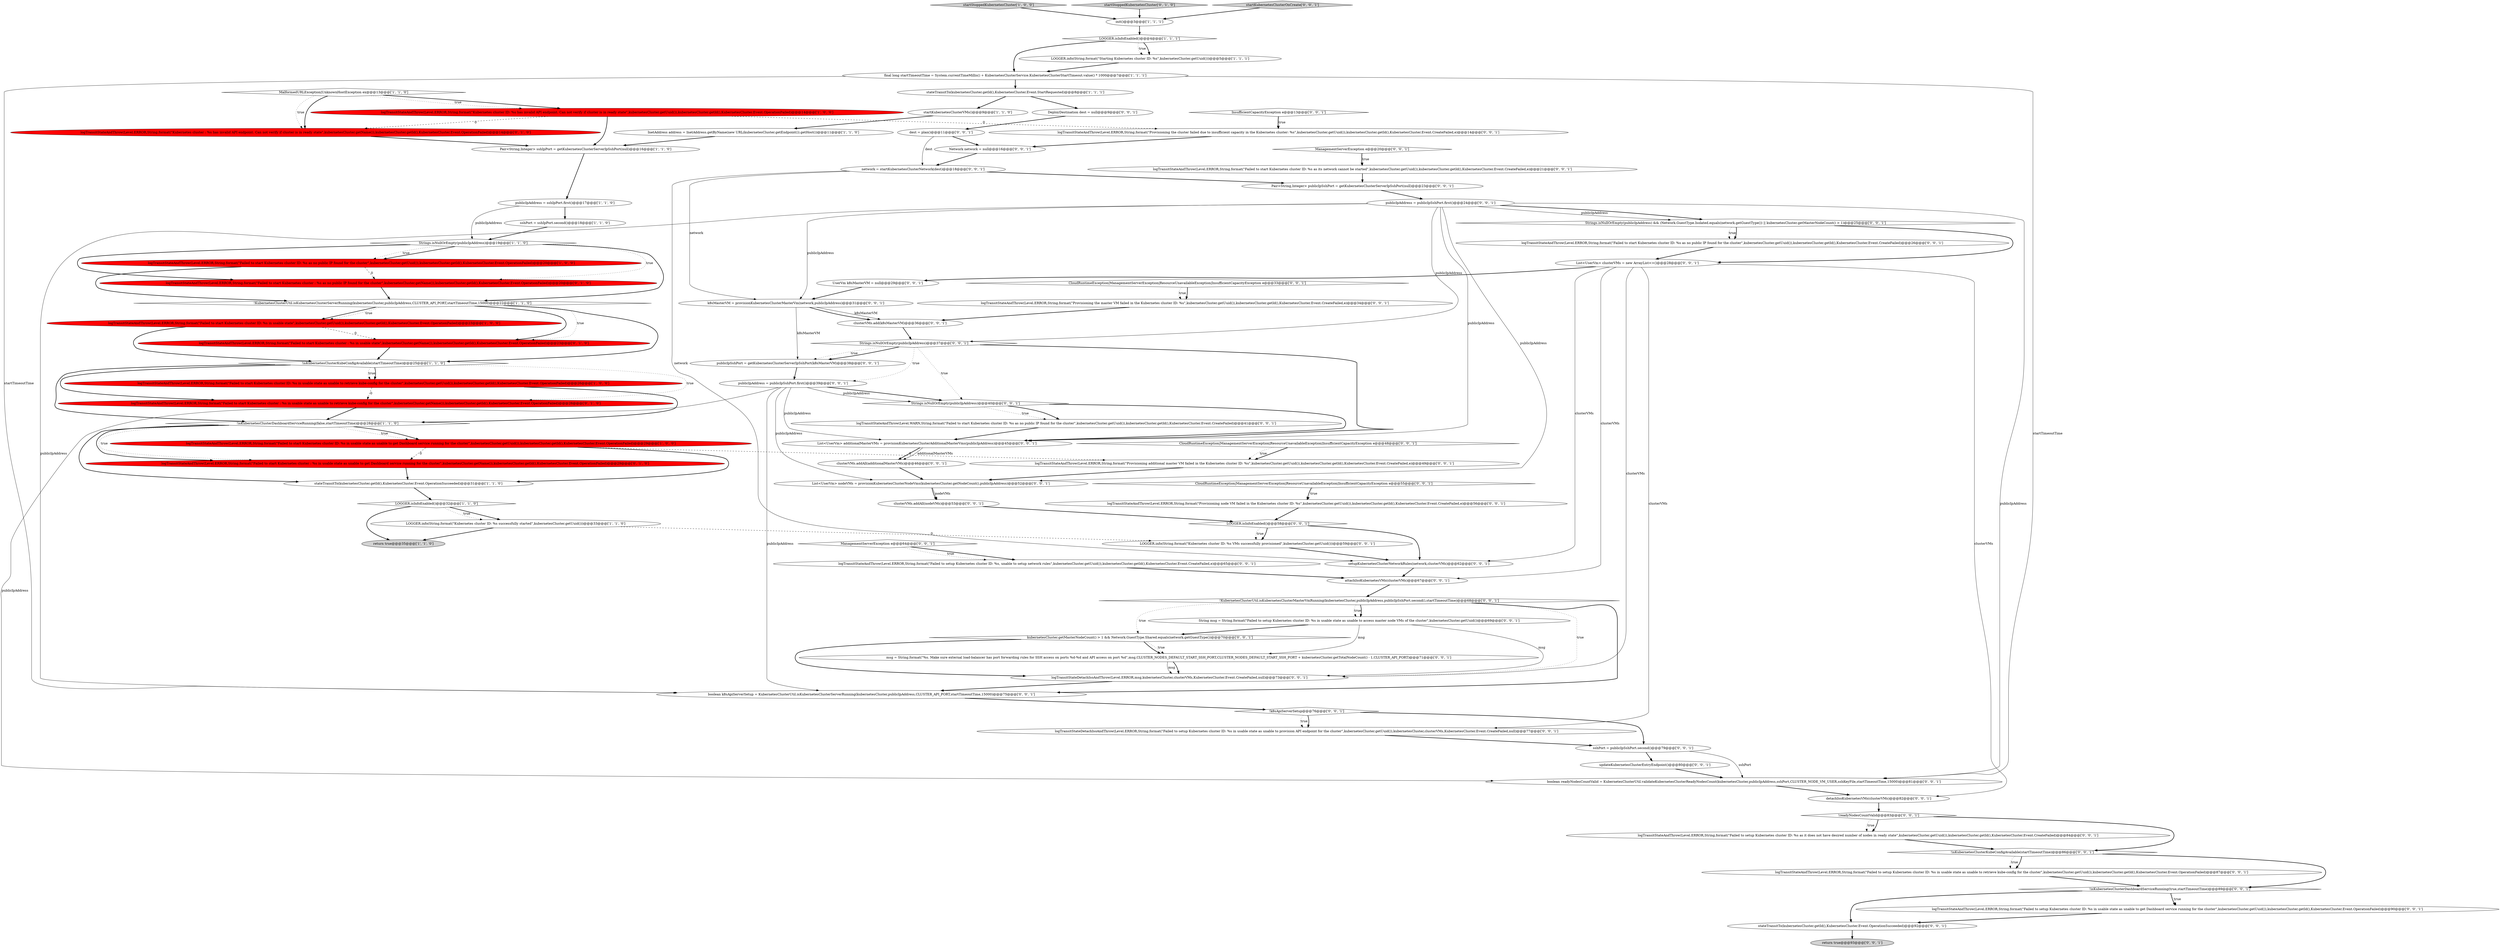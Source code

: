 digraph {
83 [style = filled, label = "attachIsoKubernetesVMs(clusterVMs)@@@67@@@['0', '0', '1']", fillcolor = white, shape = ellipse image = "AAA0AAABBB3BBB"];
85 [style = filled, label = "clusterVMs.add(k8sMasterVM)@@@36@@@['0', '0', '1']", fillcolor = white, shape = ellipse image = "AAA0AAABBB3BBB"];
69 [style = filled, label = "ManagementServerException e@@@20@@@['0', '0', '1']", fillcolor = white, shape = diamond image = "AAA0AAABBB3BBB"];
80 [style = filled, label = "logTransitStateDetachIsoAndThrow(Level.ERROR,msg,kubernetesCluster,clusterVMs,KubernetesCluster.Event.CreateFailed,null)@@@73@@@['0', '0', '1']", fillcolor = white, shape = ellipse image = "AAA0AAABBB3BBB"];
62 [style = filled, label = "logTransitStateAndThrow(Level.ERROR,String.format(\"Failed to setup Kubernetes cluster ID: %s as it does not have desired number of nodes in ready state\",kubernetesCluster.getUuid()),kubernetesCluster.getId(),KubernetesCluster.Event.CreateFailed)@@@84@@@['0', '0', '1']", fillcolor = white, shape = ellipse image = "AAA0AAABBB3BBB"];
23 [style = filled, label = "stateTransitTo(kubernetesCluster.getId(),KubernetesCluster.Event.OperationSucceeded)@@@31@@@['1', '1', '0']", fillcolor = white, shape = ellipse image = "AAA0AAABBB1BBB"];
73 [style = filled, label = "clusterVMs.addAll(nodeVMs)@@@53@@@['0', '0', '1']", fillcolor = white, shape = ellipse image = "AAA0AAABBB3BBB"];
39 [style = filled, label = "CloudRuntimeException|ManagementServerException|ResourceUnavailableException|InsufficientCapacityException e@@@48@@@['0', '0', '1']", fillcolor = white, shape = diamond image = "AAA0AAABBB3BBB"];
76 [style = filled, label = "dest = plan()@@@11@@@['0', '0', '1']", fillcolor = white, shape = ellipse image = "AAA0AAABBB3BBB"];
81 [style = filled, label = "!KubernetesClusterUtil.isKubernetesClusterMasterVmRunning(kubernetesCluster,publicIpAddress,publicIpSshPort.second(),startTimeoutTime)@@@68@@@['0', '0', '1']", fillcolor = white, shape = diamond image = "AAA0AAABBB3BBB"];
78 [style = filled, label = "logTransitStateAndThrow(Level.ERROR,String.format(\"Failed to start Kubernetes cluster ID: %s as its network cannot be started\",kubernetesCluster.getUuid()),kubernetesCluster.getId(),KubernetesCluster.Event.CreateFailed,e)@@@21@@@['0', '0', '1']", fillcolor = white, shape = ellipse image = "AAA0AAABBB3BBB"];
0 [style = filled, label = "!isKubernetesClusterDashboardServiceRunning(false,startTimeoutTime)@@@28@@@['1', '1', '0']", fillcolor = white, shape = diamond image = "AAA0AAABBB1BBB"];
28 [style = filled, label = "logTransitStateAndThrow(Level.ERROR,String.format(\"Failed to start Kubernetes cluster : %s in usable state as unable to get Dashboard service running for the cluster\",kubernetesCluster.getName()),kubernetesCluster.getId(),KubernetesCluster.Event.OperationFailed)@@@29@@@['0', '1', '0']", fillcolor = red, shape = ellipse image = "AAA1AAABBB2BBB"];
44 [style = filled, label = "!k8sApiServerSetup@@@76@@@['0', '0', '1']", fillcolor = white, shape = diamond image = "AAA0AAABBB3BBB"];
74 [style = filled, label = "publicIpAddress = publicIpSshPort.first()@@@39@@@['0', '0', '1']", fillcolor = white, shape = ellipse image = "AAA0AAABBB3BBB"];
61 [style = filled, label = "detachIsoKubernetesVMs(clusterVMs)@@@82@@@['0', '0', '1']", fillcolor = white, shape = ellipse image = "AAA0AAABBB3BBB"];
34 [style = filled, label = "List<UserVm> clusterVMs = new ArrayList<>()@@@28@@@['0', '0', '1']", fillcolor = white, shape = ellipse image = "AAA0AAABBB3BBB"];
7 [style = filled, label = "!KubernetesClusterUtil.isKubernetesClusterServerRunning(kubernetesCluster,publicIpAddress,CLUSTER_API_PORT,startTimeoutTime,15000)@@@22@@@['1', '1', '0']", fillcolor = white, shape = diamond image = "AAA0AAABBB1BBB"];
48 [style = filled, label = "logTransitStateAndThrow(Level.ERROR,String.format(\"Failed to start Kubernetes cluster ID: %s as no public IP found for the cluster\",kubernetesCluster.getUuid()),kubernetesCluster.getId(),KubernetesCluster.Event.CreateFailed)@@@26@@@['0', '0', '1']", fillcolor = white, shape = ellipse image = "AAA0AAABBB3BBB"];
46 [style = filled, label = "clusterVMs.addAll(additionalMasterVMs)@@@46@@@['0', '0', '1']", fillcolor = white, shape = ellipse image = "AAA0AAABBB3BBB"];
64 [style = filled, label = "stateTransitTo(kubernetesCluster.getId(),KubernetesCluster.Event.OperationSucceeded)@@@92@@@['0', '0', '1']", fillcolor = white, shape = ellipse image = "AAA0AAABBB3BBB"];
16 [style = filled, label = "logTransitStateAndThrow(Level.ERROR,String.format(\"Failed to start Kubernetes cluster ID: %s in usable state\",kubernetesCluster.getUuid()),kubernetesCluster.getId(),KubernetesCluster.Event.OperationFailed)@@@23@@@['1', '0', '0']", fillcolor = red, shape = ellipse image = "AAA1AAABBB1BBB"];
10 [style = filled, label = "startStoppedKubernetesCluster['1', '0', '0']", fillcolor = lightgray, shape = diamond image = "AAA0AAABBB1BBB"];
25 [style = filled, label = "logTransitStateAndThrow(Level.ERROR,String.format(\"Failed to start Kubernetes cluster : %s in usable state as unable to retrieve kube-config for the cluster\",kubernetesCluster.getName()),kubernetesCluster.getId(),KubernetesCluster.Event.OperationFailed)@@@26@@@['0', '1', '0']", fillcolor = red, shape = ellipse image = "AAA1AAABBB2BBB"];
79 [style = filled, label = "k8sMasterVM = provisionKubernetesClusterMasterVm(network,publicIpAddress)@@@31@@@['0', '0', '1']", fillcolor = white, shape = ellipse image = "AAA0AAABBB3BBB"];
60 [style = filled, label = "publicIpAddress = publicIpSshPort.first()@@@24@@@['0', '0', '1']", fillcolor = white, shape = ellipse image = "AAA0AAABBB3BBB"];
26 [style = filled, label = "startStoppedKubernetesCluster['0', '1', '0']", fillcolor = lightgray, shape = diamond image = "AAA0AAABBB2BBB"];
37 [style = filled, label = "logTransitStateAndThrow(Level.ERROR,String.format(\"Provisioning the master VM failed in the Kubernetes cluster ID: %s\",kubernetesCluster.getUuid()),kubernetesCluster.getId(),KubernetesCluster.Event.CreateFailed,e)@@@34@@@['0', '0', '1']", fillcolor = white, shape = ellipse image = "AAA0AAABBB3BBB"];
56 [style = filled, label = "DeployDestination dest = null@@@9@@@['0', '0', '1']", fillcolor = white, shape = ellipse image = "AAA0AAABBB3BBB"];
77 [style = filled, label = "InsufficientCapacityException e@@@13@@@['0', '0', '1']", fillcolor = white, shape = diamond image = "AAA0AAABBB3BBB"];
75 [style = filled, label = "startKubernetesClusterOnCreate['0', '0', '1']", fillcolor = lightgray, shape = diamond image = "AAA0AAABBB3BBB"];
63 [style = filled, label = "logTransitStateAndThrow(Level.WARN,String.format(\"Failed to start Kubernetes cluster ID: %s as no public IP found for the cluster\",kubernetesCluster.getUuid()),kubernetesCluster.getId(),KubernetesCluster.Event.CreateFailed)@@@41@@@['0', '0', '1']", fillcolor = white, shape = ellipse image = "AAA0AAABBB3BBB"];
38 [style = filled, label = "Strings.isNullOrEmpty(publicIpAddress) && (Network.GuestType.Isolated.equals(network.getGuestType()) || kubernetesCluster.getMasterNodeCount() > 1)@@@25@@@['0', '0', '1']", fillcolor = white, shape = diamond image = "AAA0AAABBB3BBB"];
4 [style = filled, label = "return true@@@35@@@['1', '1', '0']", fillcolor = lightgray, shape = ellipse image = "AAA0AAABBB1BBB"];
1 [style = filled, label = "MalformedURLException|UnknownHostException ex@@@13@@@['1', '1', '0']", fillcolor = white, shape = diamond image = "AAA0AAABBB1BBB"];
21 [style = filled, label = "init()@@@3@@@['1', '1', '1']", fillcolor = white, shape = ellipse image = "AAA0AAABBB1BBB"];
11 [style = filled, label = "LOGGER.info(String.format(\"Kubernetes cluster ID: %s successfully started\",kubernetesCluster.getUuid()))@@@33@@@['1', '1', '0']", fillcolor = white, shape = ellipse image = "AAA0AAABBB1BBB"];
67 [style = filled, label = "sshPort = publicIpSshPort.second()@@@79@@@['0', '0', '1']", fillcolor = white, shape = ellipse image = "AAA0AAABBB3BBB"];
43 [style = filled, label = "setupKubernetesClusterNetworkRules(network,clusterVMs)@@@62@@@['0', '0', '1']", fillcolor = white, shape = ellipse image = "AAA0AAABBB3BBB"];
22 [style = filled, label = "logTransitStateAndThrow(Level.ERROR,String.format(\"Failed to start Kubernetes cluster ID: %s as no public IP found for the cluster\",kubernetesCluster.getUuid()),kubernetesCluster.getId(),KubernetesCluster.Event.OperationFailed)@@@20@@@['1', '0', '0']", fillcolor = red, shape = ellipse image = "AAA1AAABBB1BBB"];
14 [style = filled, label = "startKubernetesClusterVMs()@@@9@@@['1', '1', '0']", fillcolor = white, shape = ellipse image = "AAA0AAABBB1BBB"];
88 [style = filled, label = "logTransitStateAndThrow(Level.ERROR,String.format(\"Provisioning node VM failed in the Kubernetes cluster ID: %s\",kubernetesCluster.getUuid()),kubernetesCluster.getId(),KubernetesCluster.Event.CreateFailed,e)@@@56@@@['0', '0', '1']", fillcolor = white, shape = ellipse image = "AAA0AAABBB3BBB"];
32 [style = filled, label = "logTransitStateDetachIsoAndThrow(Level.ERROR,String.format(\"Failed to setup Kubernetes cluster ID: %s in usable state as unable to provision API endpoint for the cluster\",kubernetesCluster.getUuid()),kubernetesCluster,clusterVMs,KubernetesCluster.Event.CreateFailed,null)@@@77@@@['0', '0', '1']", fillcolor = white, shape = ellipse image = "AAA0AAABBB3BBB"];
53 [style = filled, label = "msg = String.format(\"%s. Make sure external load-balancer has port forwarding rules for SSH access on ports %d-%d and API access on port %d\",msg,CLUSTER_NODES_DEFAULT_START_SSH_PORT,CLUSTER_NODES_DEFAULT_START_SSH_PORT + kubernetesCluster.getTotalNodeCount() - 1,CLUSTER_API_PORT)@@@71@@@['0', '0', '1']", fillcolor = white, shape = ellipse image = "AAA0AAABBB3BBB"];
47 [style = filled, label = "CloudRuntimeException|ManagementServerException|ResourceUnavailableException|InsufficientCapacityException e@@@33@@@['0', '0', '1']", fillcolor = white, shape = diamond image = "AAA0AAABBB3BBB"];
12 [style = filled, label = "InetAddress address = InetAddress.getByName(new URL(kubernetesCluster.getEndpoint()).getHost())@@@11@@@['1', '1', '0']", fillcolor = white, shape = ellipse image = "AAA0AAABBB1BBB"];
70 [style = filled, label = "String msg = String.format(\"Failed to setup Kubernetes cluster ID: %s in usable state as unable to access master node VMs of the cluster\",kubernetesCluster.getUuid())@@@69@@@['0', '0', '1']", fillcolor = white, shape = ellipse image = "AAA0AAABBB3BBB"];
55 [style = filled, label = "publicIpSshPort = getKubernetesClusterServerIpSshPort(k8sMasterVM)@@@38@@@['0', '0', '1']", fillcolor = white, shape = ellipse image = "AAA0AAABBB3BBB"];
86 [style = filled, label = "network = startKubernetesClusterNetwork(dest)@@@18@@@['0', '0', '1']", fillcolor = white, shape = ellipse image = "AAA0AAABBB3BBB"];
5 [style = filled, label = "final long startTimeoutTime = System.currentTimeMillis() + KubernetesClusterService.KubernetesClusterStartTimeout.value() * 1000@@@7@@@['1', '1', '1']", fillcolor = white, shape = ellipse image = "AAA0AAABBB1BBB"];
87 [style = filled, label = "Strings.isNullOrEmpty(publicIpAddress)@@@37@@@['0', '0', '1']", fillcolor = white, shape = diamond image = "AAA0AAABBB3BBB"];
15 [style = filled, label = "LOGGER.isInfoEnabled()@@@32@@@['1', '1', '0']", fillcolor = white, shape = diamond image = "AAA0AAABBB1BBB"];
29 [style = filled, label = "logTransitStateAndThrow(Level.ERROR,String.format(\"Kubernetes cluster : %s has invalid API endpoint. Can not verify if cluster is in ready state\",kubernetesCluster.getName()),kubernetesCluster.getId(),KubernetesCluster.Event.OperationFailed)@@@14@@@['0', '1', '0']", fillcolor = red, shape = ellipse image = "AAA1AAABBB2BBB"];
13 [style = filled, label = "stateTransitTo(kubernetesCluster.getId(),KubernetesCluster.Event.StartRequested)@@@8@@@['1', '1', '1']", fillcolor = white, shape = ellipse image = "AAA0AAABBB1BBB"];
82 [style = filled, label = "LOGGER.isInfoEnabled()@@@58@@@['0', '0', '1']", fillcolor = white, shape = diamond image = "AAA0AAABBB3BBB"];
49 [style = filled, label = "Strings.isNullOrEmpty(publicIpAddress)@@@40@@@['0', '0', '1']", fillcolor = white, shape = diamond image = "AAA0AAABBB3BBB"];
8 [style = filled, label = "LOGGER.isInfoEnabled()@@@4@@@['1', '1', '1']", fillcolor = white, shape = diamond image = "AAA0AAABBB1BBB"];
51 [style = filled, label = "updateKubernetesClusterEntryEndpoint()@@@80@@@['0', '0', '1']", fillcolor = white, shape = ellipse image = "AAA0AAABBB3BBB"];
30 [style = filled, label = "logTransitStateAndThrow(Level.ERROR,String.format(\"Failed to start Kubernetes cluster : %s as no public IP found for the cluster\",kubernetesCluster.getName()),kubernetesCluster.getId(),KubernetesCluster.Event.OperationFailed)@@@20@@@['0', '1', '0']", fillcolor = red, shape = ellipse image = "AAA1AAABBB2BBB"];
35 [style = filled, label = "logTransitStateAndThrow(Level.ERROR,String.format(\"Failed to setup Kubernetes cluster ID: %s, unable to setup network rules\",kubernetesCluster.getUuid()),kubernetesCluster.getId(),KubernetesCluster.Event.CreateFailed,e)@@@65@@@['0', '0', '1']", fillcolor = white, shape = ellipse image = "AAA0AAABBB3BBB"];
65 [style = filled, label = "Network network = null@@@16@@@['0', '0', '1']", fillcolor = white, shape = ellipse image = "AAA0AAABBB3BBB"];
18 [style = filled, label = "LOGGER.info(String.format(\"Starting Kubernetes cluster ID: %s\",kubernetesCluster.getUuid()))@@@5@@@['1', '1', '1']", fillcolor = white, shape = ellipse image = "AAA0AAABBB1BBB"];
19 [style = filled, label = "logTransitStateAndThrow(Level.ERROR,String.format(\"Failed to start Kubernetes cluster ID: %s in usable state as unable to get Dashboard service running for the cluster\",kubernetesCluster.getUuid()),kubernetesCluster.getId(),KubernetesCluster.Event.OperationFailed)@@@29@@@['1', '0', '0']", fillcolor = red, shape = ellipse image = "AAA1AAABBB1BBB"];
24 [style = filled, label = "logTransitStateAndThrow(Level.ERROR,String.format(\"Failed to start Kubernetes cluster ID: %s in usable state as unable to retrieve kube-config for the cluster\",kubernetesCluster.getUuid()),kubernetesCluster.getId(),KubernetesCluster.Event.OperationFailed)@@@26@@@['1', '0', '0']", fillcolor = red, shape = ellipse image = "AAA1AAABBB1BBB"];
50 [style = filled, label = "LOGGER.info(String.format(\"Kubernetes cluster ID: %s VMs successfully provisioned\",kubernetesCluster.getUuid()))@@@59@@@['0', '0', '1']", fillcolor = white, shape = ellipse image = "AAA0AAABBB3BBB"];
52 [style = filled, label = "return true@@@93@@@['0', '0', '1']", fillcolor = lightgray, shape = ellipse image = "AAA0AAABBB3BBB"];
27 [style = filled, label = "logTransitStateAndThrow(Level.ERROR,String.format(\"Failed to start Kubernetes cluster : %s in usable state\",kubernetesCluster.getName()),kubernetesCluster.getId(),KubernetesCluster.Event.OperationFailed)@@@23@@@['0', '1', '0']", fillcolor = red, shape = ellipse image = "AAA1AAABBB2BBB"];
72 [style = filled, label = "logTransitStateAndThrow(Level.ERROR,String.format(\"Failed to setup Kubernetes cluster ID: %s in usable state as unable to retrieve kube-config for the cluster\",kubernetesCluster.getUuid()),kubernetesCluster.getId(),KubernetesCluster.Event.OperationFailed)@@@87@@@['0', '0', '1']", fillcolor = white, shape = ellipse image = "AAA0AAABBB3BBB"];
33 [style = filled, label = "CloudRuntimeException|ManagementServerException|ResourceUnavailableException|InsufficientCapacityException e@@@55@@@['0', '0', '1']", fillcolor = white, shape = diamond image = "AAA0AAABBB3BBB"];
41 [style = filled, label = "boolean readyNodesCountValid = KubernetesClusterUtil.validateKubernetesClusterReadyNodesCount(kubernetesCluster,publicIpAddress,sshPort,CLUSTER_NODE_VM_USER,sshKeyFile,startTimeoutTime,15000)@@@81@@@['0', '0', '1']", fillcolor = white, shape = ellipse image = "AAA0AAABBB3BBB"];
59 [style = filled, label = "!isKubernetesClusterDashboardServiceRunning(true,startTimeoutTime)@@@89@@@['0', '0', '1']", fillcolor = white, shape = diamond image = "AAA0AAABBB3BBB"];
9 [style = filled, label = "publicIpAddress = sshIpPort.first()@@@17@@@['1', '1', '0']", fillcolor = white, shape = ellipse image = "AAA0AAABBB1BBB"];
17 [style = filled, label = "sshPort = sshIpPort.second()@@@18@@@['1', '1', '0']", fillcolor = white, shape = ellipse image = "AAA0AAABBB1BBB"];
54 [style = filled, label = "UserVm k8sMasterVM = null@@@29@@@['0', '0', '1']", fillcolor = white, shape = ellipse image = "AAA0AAABBB3BBB"];
42 [style = filled, label = "!isKubernetesClusterKubeConfigAvailable(startTimeoutTime)@@@86@@@['0', '0', '1']", fillcolor = white, shape = diamond image = "AAA0AAABBB3BBB"];
58 [style = filled, label = "logTransitStateAndThrow(Level.ERROR,String.format(\"Provisioning additional master VM failed in the Kubernetes cluster ID: %s\",kubernetesCluster.getUuid()),kubernetesCluster.getId(),KubernetesCluster.Event.CreateFailed,e)@@@49@@@['0', '0', '1']", fillcolor = white, shape = ellipse image = "AAA0AAABBB3BBB"];
45 [style = filled, label = "ManagementServerException e@@@64@@@['0', '0', '1']", fillcolor = white, shape = diamond image = "AAA0AAABBB3BBB"];
2 [style = filled, label = "Pair<String,Integer> sshIpPort = getKubernetesClusterServerIpSshPort(null)@@@16@@@['1', '1', '0']", fillcolor = white, shape = ellipse image = "AAA0AAABBB1BBB"];
57 [style = filled, label = "List<UserVm> additionalMasterVMs = provisionKubernetesClusterAdditionalMasterVms(publicIpAddress)@@@45@@@['0', '0', '1']", fillcolor = white, shape = ellipse image = "AAA0AAABBB3BBB"];
84 [style = filled, label = "logTransitStateAndThrow(Level.ERROR,String.format(\"Failed to setup Kubernetes cluster ID: %s in usable state as unable to get Dashboard service running for the cluster\",kubernetesCluster.getUuid()),kubernetesCluster.getId(),KubernetesCluster.Event.OperationFailed)@@@90@@@['0', '0', '1']", fillcolor = white, shape = ellipse image = "AAA0AAABBB3BBB"];
6 [style = filled, label = "logTransitStateAndThrow(Level.ERROR,String.format(\"Kubernetes cluster ID: %s has invalid API endpoint. Can not verify if cluster is in ready state\",kubernetesCluster.getUuid()),kubernetesCluster.getId(),KubernetesCluster.Event.OperationFailed)@@@14@@@['1', '0', '0']", fillcolor = red, shape = ellipse image = "AAA1AAABBB1BBB"];
3 [style = filled, label = "Strings.isNullOrEmpty(publicIpAddress)@@@19@@@['1', '1', '0']", fillcolor = white, shape = diamond image = "AAA0AAABBB1BBB"];
66 [style = filled, label = "!readyNodesCountValid@@@83@@@['0', '0', '1']", fillcolor = white, shape = diamond image = "AAA0AAABBB3BBB"];
71 [style = filled, label = "boolean k8sApiServerSetup = KubernetesClusterUtil.isKubernetesClusterServerRunning(kubernetesCluster,publicIpAddress,CLUSTER_API_PORT,startTimeoutTime,15000)@@@75@@@['0', '0', '1']", fillcolor = white, shape = ellipse image = "AAA0AAABBB3BBB"];
68 [style = filled, label = "List<UserVm> nodeVMs = provisionKubernetesClusterNodeVms(kubernetesCluster.getNodeCount(),publicIpAddress)@@@52@@@['0', '0', '1']", fillcolor = white, shape = ellipse image = "AAA0AAABBB3BBB"];
31 [style = filled, label = "logTransitStateAndThrow(Level.ERROR,String.format(\"Provisioning the cluster failed due to insufficient capacity in the Kubernetes cluster: %s\",kubernetesCluster.getUuid()),kubernetesCluster.getId(),KubernetesCluster.Event.CreateFailed,e)@@@14@@@['0', '0', '1']", fillcolor = white, shape = ellipse image = "AAA0AAABBB3BBB"];
40 [style = filled, label = "kubernetesCluster.getMasterNodeCount() > 1 && Network.GuestType.Shared.equals(network.getGuestType())@@@70@@@['0', '0', '1']", fillcolor = white, shape = diamond image = "AAA0AAABBB3BBB"];
20 [style = filled, label = "!isKubernetesClusterKubeConfigAvailable(startTimeoutTime)@@@25@@@['1', '1', '0']", fillcolor = white, shape = diamond image = "AAA0AAABBB1BBB"];
36 [style = filled, label = "Pair<String,Integer> publicIpSshPort = getKubernetesClusterServerIpSshPort(null)@@@23@@@['0', '0', '1']", fillcolor = white, shape = ellipse image = "AAA0AAABBB3BBB"];
78->36 [style = bold, label=""];
73->82 [style = bold, label=""];
61->66 [style = bold, label=""];
71->44 [style = bold, label=""];
16->27 [style = dashed, label="0"];
87->55 [style = dotted, label="true"];
0->19 [style = dotted, label="true"];
87->49 [style = dotted, label="true"];
37->85 [style = bold, label=""];
20->0 [style = bold, label=""];
21->8 [style = bold, label=""];
34->80 [style = solid, label="clusterVMs"];
47->37 [style = bold, label=""];
66->62 [style = bold, label=""];
33->88 [style = bold, label=""];
47->37 [style = dotted, label="true"];
69->78 [style = bold, label=""];
68->73 [style = bold, label=""];
55->74 [style = bold, label=""];
43->83 [style = bold, label=""];
12->2 [style = bold, label=""];
32->67 [style = bold, label=""];
29->2 [style = bold, label=""];
75->21 [style = bold, label=""];
15->11 [style = bold, label=""];
62->42 [style = bold, label=""];
34->83 [style = solid, label="clusterVMs"];
38->48 [style = dotted, label="true"];
7->16 [style = bold, label=""];
9->3 [style = solid, label="publicIpAddress"];
7->16 [style = dotted, label="true"];
7->27 [style = dotted, label="true"];
33->88 [style = dotted, label="true"];
19->58 [style = dashed, label="0"];
1->6 [style = dotted, label="true"];
86->36 [style = bold, label=""];
49->63 [style = bold, label=""];
70->80 [style = solid, label="msg"];
39->58 [style = bold, label=""];
3->30 [style = bold, label=""];
48->34 [style = bold, label=""];
13->14 [style = bold, label=""];
45->35 [style = bold, label=""];
86->79 [style = solid, label="network"];
59->84 [style = dotted, label="true"];
59->84 [style = bold, label=""];
19->28 [style = dashed, label="0"];
57->46 [style = bold, label=""];
59->64 [style = bold, label=""];
50->43 [style = bold, label=""];
64->52 [style = bold, label=""];
20->24 [style = dotted, label="true"];
0->19 [style = bold, label=""];
8->18 [style = bold, label=""];
24->0 [style = bold, label=""];
34->54 [style = bold, label=""];
3->30 [style = dotted, label="true"];
9->17 [style = bold, label=""];
6->31 [style = dashed, label="0"];
10->21 [style = bold, label=""];
2->9 [style = bold, label=""];
42->72 [style = bold, label=""];
77->31 [style = bold, label=""];
20->25 [style = bold, label=""];
84->64 [style = bold, label=""];
79->85 [style = solid, label="k8sMasterVM"];
22->7 [style = bold, label=""];
81->40 [style = dotted, label="true"];
41->61 [style = bold, label=""];
74->49 [style = solid, label="publicIpAddress"];
6->2 [style = bold, label=""];
34->43 [style = solid, label="clusterVMs"];
60->57 [style = solid, label="publicIpAddress"];
83->81 [style = bold, label=""];
0->23 [style = bold, label=""];
60->87 [style = solid, label="publicIpAddress"];
3->7 [style = bold, label=""];
74->57 [style = solid, label="publicIpAddress"];
68->73 [style = solid, label="nodeVMs"];
30->7 [style = bold, label=""];
44->32 [style = bold, label=""];
34->61 [style = solid, label="clusterVMs"];
74->49 [style = bold, label=""];
46->68 [style = bold, label=""];
8->18 [style = dotted, label="true"];
67->51 [style = bold, label=""];
70->40 [style = bold, label=""];
16->20 [style = bold, label=""];
77->31 [style = dotted, label="true"];
39->58 [style = dotted, label="true"];
27->20 [style = bold, label=""];
60->71 [style = solid, label="publicIpAddress"];
74->41 [style = solid, label="publicIpAddress"];
86->43 [style = solid, label="network"];
25->0 [style = bold, label=""];
35->83 [style = bold, label=""];
81->80 [style = dotted, label="true"];
44->32 [style = dotted, label="true"];
20->25 [style = dotted, label="true"];
40->53 [style = bold, label=""];
24->25 [style = dashed, label="0"];
11->4 [style = bold, label=""];
23->15 [style = bold, label=""];
63->57 [style = bold, label=""];
40->80 [style = bold, label=""];
44->67 [style = bold, label=""];
7->20 [style = bold, label=""];
60->68 [style = solid, label="publicIpAddress"];
38->48 [style = bold, label=""];
60->38 [style = bold, label=""];
72->59 [style = bold, label=""];
79->55 [style = solid, label="k8sMasterVM"];
26->21 [style = bold, label=""];
57->46 [style = solid, label="additionalMasterVMs"];
1->6 [style = bold, label=""];
53->80 [style = bold, label=""];
28->23 [style = bold, label=""];
22->30 [style = dashed, label="0"];
5->13 [style = bold, label=""];
36->60 [style = bold, label=""];
81->70 [style = dotted, label="true"];
38->34 [style = bold, label=""];
15->11 [style = dotted, label="true"];
17->3 [style = bold, label=""];
66->42 [style = bold, label=""];
49->63 [style = dotted, label="true"];
5->71 [style = solid, label="startTimeoutTime"];
53->80 [style = solid, label="msg"];
1->29 [style = bold, label=""];
42->59 [style = bold, label=""];
31->65 [style = bold, label=""];
87->74 [style = dotted, label="true"];
82->50 [style = bold, label=""];
40->53 [style = dotted, label="true"];
42->72 [style = dotted, label="true"];
0->28 [style = dotted, label="true"];
65->86 [style = bold, label=""];
58->68 [style = bold, label=""];
66->62 [style = dotted, label="true"];
60->79 [style = solid, label="publicIpAddress"];
69->78 [style = dotted, label="true"];
54->79 [style = bold, label=""];
80->71 [style = bold, label=""];
11->50 [style = dashed, label="0"];
87->55 [style = bold, label=""];
5->41 [style = solid, label="startTimeoutTime"];
87->57 [style = bold, label=""];
82->43 [style = bold, label=""];
3->22 [style = bold, label=""];
70->53 [style = solid, label="msg"];
60->38 [style = solid, label="publicIpAddress"];
79->85 [style = bold, label=""];
74->68 [style = solid, label="publicIpAddress"];
82->50 [style = dotted, label="true"];
85->87 [style = bold, label=""];
1->29 [style = dotted, label="true"];
67->41 [style = solid, label="sshPort"];
13->56 [style = bold, label=""];
74->71 [style = solid, label="publicIpAddress"];
6->29 [style = dashed, label="0"];
8->5 [style = bold, label=""];
18->5 [style = bold, label=""];
19->23 [style = bold, label=""];
81->70 [style = bold, label=""];
14->12 [style = bold, label=""];
45->35 [style = dotted, label="true"];
3->22 [style = dotted, label="true"];
15->4 [style = bold, label=""];
76->65 [style = bold, label=""];
60->41 [style = solid, label="publicIpAddress"];
7->27 [style = bold, label=""];
56->76 [style = bold, label=""];
81->71 [style = bold, label=""];
88->82 [style = bold, label=""];
49->57 [style = bold, label=""];
20->24 [style = bold, label=""];
76->86 [style = solid, label="dest"];
51->41 [style = bold, label=""];
0->28 [style = bold, label=""];
34->32 [style = solid, label="clusterVMs"];
}
